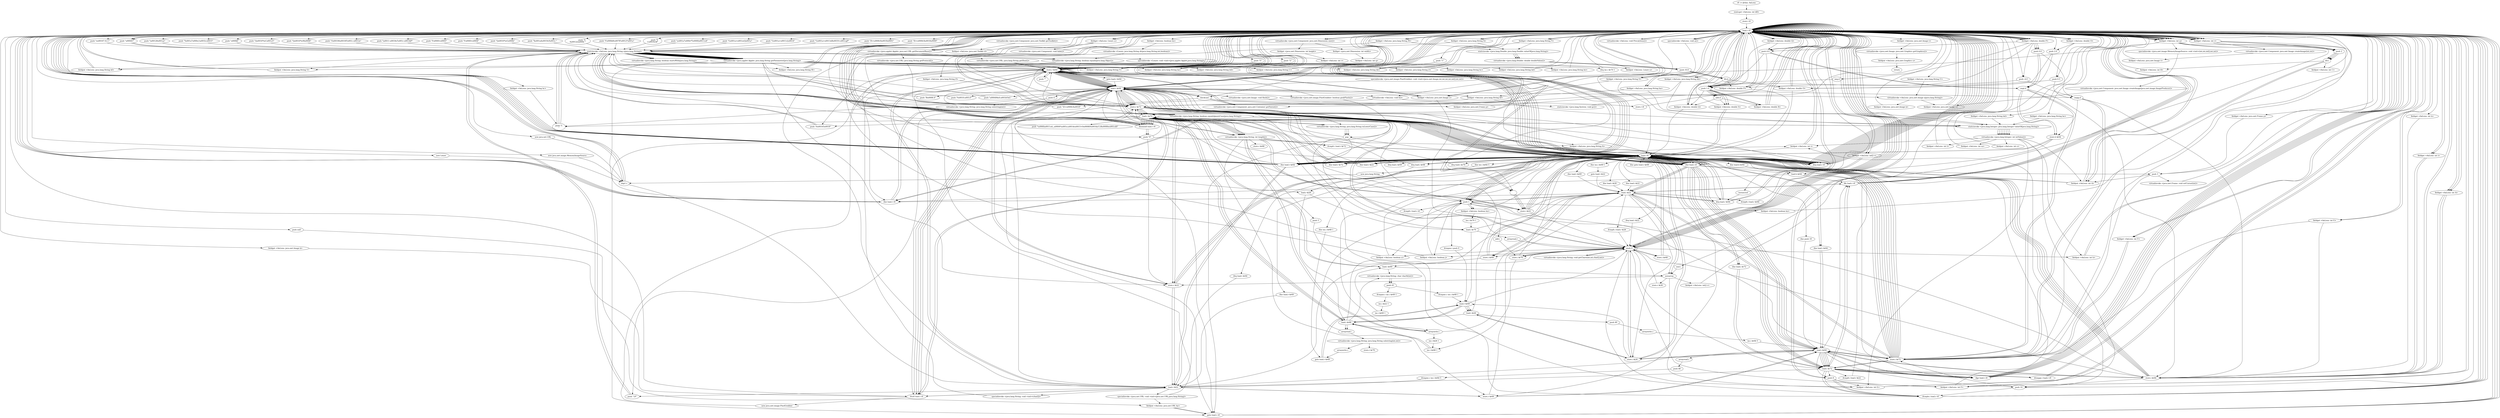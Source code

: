 digraph "" {
    "r0 := @this: AnLens"
    "staticget <AnLens: int bB>"
    "r0 := @this: AnLens"->"staticget <AnLens: int bB>";
    "store.i i0"
    "staticget <AnLens: int bB>"->"store.i i0";
    "load.r r0"
    "store.i i0"->"load.r r0";
    "load.r r0"->"load.r r0";
    "virtualinvoke <java.awt.Component: java.awt.Dimension size()>"
    "load.r r0"->"virtualinvoke <java.awt.Component: java.awt.Dimension size()>";
    "fieldget <java.awt.Dimension: int width>"
    "virtualinvoke <java.awt.Component: java.awt.Dimension size()>"->"fieldget <java.awt.Dimension: int width>";
    "fieldput <AnLens: int q>"
    "fieldget <java.awt.Dimension: int width>"->"fieldput <AnLens: int q>";
    "fieldput <AnLens: int q>"->"load.r r0";
    "load.r r0"->"load.r r0";
    "load.r r0"->"virtualinvoke <java.awt.Component: java.awt.Dimension size()>";
    "fieldget <java.awt.Dimension: int height>"
    "virtualinvoke <java.awt.Component: java.awt.Dimension size()>"->"fieldget <java.awt.Dimension: int height>";
    "fieldput <AnLens: int r>"
    "fieldget <java.awt.Dimension: int height>"->"fieldput <AnLens: int r>";
    "fieldput <AnLens: int r>"->"load.r r0";
    "load.r r0"->"load.r r0";
    "virtualinvoke <java.awt.Component: java.awt.Toolkit getToolkit()>"
    "load.r r0"->"virtualinvoke <java.awt.Component: java.awt.Toolkit getToolkit()>";
    "fieldput <AnLens: java.awt.Toolkit d>"
    "virtualinvoke <java.awt.Component: java.awt.Toolkit getToolkit()>"->"fieldput <AnLens: java.awt.Toolkit d>";
    "fieldput <AnLens: java.awt.Toolkit d>"->"load.r r0";
    "load.r r0"->"load.r r0";
    "push \"F\u000b8\t\u007fF\u0012*\u001a\""
    "load.r r0"->"push \"F\u000b8\t\u007fF\u0012*\u001a\"";
    "staticinvoke <AnLens: java.lang.String c(java.lang.String)>"
    "push \"F\u000b8\t\u007fF\u0012*\u001a\""->"staticinvoke <AnLens: java.lang.String c(java.lang.String)>";
    "virtualinvoke <java.applet.Applet: java.lang.String getParameter(java.lang.String)>"
    "staticinvoke <AnLens: java.lang.String c(java.lang.String)>"->"virtualinvoke <java.applet.Applet: java.lang.String getParameter(java.lang.String)>";
    "fieldput <AnLens: java.lang.String bA>"
    "virtualinvoke <java.applet.Applet: java.lang.String getParameter(java.lang.String)>"->"fieldput <AnLens: java.lang.String bA>";
    "fieldput <AnLens: java.lang.String bA>"->"load.r r0";
    "push \"V\r<\u0019cA\f\""
    "load.r r0"->"push \"V\r<\u0019cA\f\"";
    "push \"V\r<\u0019cA\f\""->"staticinvoke <AnLens: java.lang.String c(java.lang.String)>";
    "staticinvoke <AnLens: java.lang.String c(java.lang.String)>"->"virtualinvoke <java.applet.Applet: java.lang.String getParameter(java.lang.String)>";
    "store.r $r64"
    "virtualinvoke <java.applet.Applet: java.lang.String getParameter(java.lang.String)>"->"store.r $r64";
    "load.r $r64"
    "store.r $r64"->"load.r $r64";
    "store.r $r72"
    "load.r $r64"->"store.r $r72";
    "load.i i0"
    "store.r $r72"->"load.i i0";
    "ifne load.r $r72"
    "load.i i0"->"ifne load.r $r72";
    "ifne load.r $r72"->"load.r $r64";
    "ifnull load.r r0"
    "load.r $r64"->"ifnull load.r r0";
    "ifnull load.r r0"->"load.r $r64";
    "load.r $r64"->"store.r $r72";
    "store.r $r72"->"load.i i0";
    "load.i i0"->"ifne load.r $r72";
    "load.r $r72"
    "ifne load.r $r72"->"load.r $r72";
    "push \"t\u000f)\u0011oA_;\u0004*s\u001e;\u0014e\u0015<0\u0008iV\u0016yU}B\u0008w\u001cdS\""
    "load.r $r72"->"push \"t\u000f)\u0011oA_;\u0004*s\u001e;\u0014e\u0015<0\u0008iV\u0016yU}B\u0008w\u001cdS\"";
    "push \"t\u000f)\u0011oA_;\u0004*s\u001e;\u0014e\u0015<0\u0008iV\u0016yU}B\u0008w\u001cdS\""->"staticinvoke <AnLens: java.lang.String c(java.lang.String)>";
    "virtualinvoke <java.lang.String: boolean startsWith(java.lang.String)>"
    "staticinvoke <AnLens: java.lang.String c(java.lang.String)>"->"virtualinvoke <java.lang.String: boolean startsWith(java.lang.String)>";
    "ifne load.r r0"
    "virtualinvoke <java.lang.String: boolean startsWith(java.lang.String)>"->"ifne load.r r0";
    "ifne load.r r0"->"load.r r0";
    "specialinvoke <AnLens: void a()>"
    "load.r r0"->"specialinvoke <AnLens: void a()>";
    "specialinvoke <AnLens: void a()>"->"load.i i0";
    "ifeq load.r r0"
    "load.i i0"->"ifeq load.r r0";
    "ifeq load.r r0"->"load.r r0";
    "load.r r0"->"specialinvoke <AnLens: void a()>";
    "specialinvoke <AnLens: void a()>"->"load.r r0";
    "new Lware"
    "load.r r0"->"new Lware";
    "dup1.r"
    "new Lware"->"dup1.r";
    "dup1.r"->"load.r r0";
    "push \"y\u001a7\u000e*T\u000f)\u0011oA\""
    "load.r r0"->"push \"y\u001a7\u000e*T\u000f)\u0011oA\"";
    "push \"y\u001a7\u000e*T\u000f)\u0011oA\""->"staticinvoke <AnLens: java.lang.String c(java.lang.String)>";
    "specialinvoke <Lware: void <init>(java.applet.Applet,java.lang.String)>"
    "staticinvoke <AnLens: java.lang.String c(java.lang.String)>"->"specialinvoke <Lware: void <init>(java.applet.Applet,java.lang.String)>";
    "fieldput <AnLens: Lware n>"
    "specialinvoke <Lware: void <init>(java.applet.Applet,java.lang.String)>"->"fieldput <AnLens: Lware n>";
    "fieldput <AnLens: Lware n>"->"load.r r0";
    "fieldget <AnLens: Lware n>"
    "load.r r0"->"fieldget <AnLens: Lware n>";
    "virtualinvoke <java.awt.Component: void hide()>"
    "fieldget <AnLens: Lware n>"->"virtualinvoke <java.awt.Component: void hide()>";
    "virtualinvoke <java.awt.Component: void hide()>"->"load.r r0";
    "virtualinvoke <java.applet.Applet: java.net.URL getDocumentBase()>"
    "load.r r0"->"virtualinvoke <java.applet.Applet: java.net.URL getDocumentBase()>";
    "virtualinvoke <java.net.URL: java.lang.String getProtocol()>"
    "virtualinvoke <java.applet.Applet: java.net.URL getDocumentBase()>"->"virtualinvoke <java.net.URL: java.lang.String getProtocol()>";
    "virtualinvoke <java.net.URL: java.lang.String getProtocol()>"->"store.r $r72";
    "store.r $r72"->"load.r $r72";
    "load.r $r72"->"store.r $r72";
    "goto load.r r0"
    "store.r $r72"->"goto load.r r0";
    "goto load.r r0"->"load.r r0";
    "load.r r0"->"virtualinvoke <java.applet.Applet: java.net.URL getDocumentBase()>";
    "virtualinvoke <java.net.URL: java.lang.String getHost()>"
    "virtualinvoke <java.applet.Applet: java.net.URL getDocumentBase()>"->"virtualinvoke <java.net.URL: java.lang.String getHost()>";
    "virtualinvoke <java.net.URL: java.lang.String getHost()>"->"store.r $r64";
    "goto load.r $r64"
    "store.r $r64"->"goto load.r $r64";
    "goto load.r $r64"->"load.r $r64";
    "virtualinvoke <java.lang.String: java.lang.String toLowerCase()>"
    "load.r $r64"->"virtualinvoke <java.lang.String: java.lang.String toLowerCase()>";
    "pop"
    "virtualinvoke <java.lang.String: java.lang.String toLowerCase()>"->"pop";
    "pop"->"load.r $r72";
    "load.r $r72"->"virtualinvoke <java.lang.String: java.lang.String toLowerCase()>";
    "virtualinvoke <java.lang.String: java.lang.String toLowerCase()>"->"pop";
    "pop"->"load.i i0";
    "ifne load.i i0"
    "load.i i0"->"ifne load.i i0";
    "ifne load.i i0"->"load.r $r72";
    "push \"S\u00165\u0018\""
    "load.r $r72"->"push \"S\u00165\u0018\"";
    "push \"S\u00165\u0018\""->"staticinvoke <AnLens: java.lang.String c(java.lang.String)>";
    "virtualinvoke <java.lang.String: boolean equals(java.lang.Object)>"
    "staticinvoke <AnLens: java.lang.String c(java.lang.String)>"->"virtualinvoke <java.lang.String: boolean equals(java.lang.Object)>";
    "virtualinvoke <java.lang.String: boolean equals(java.lang.Object)>"->"ifne load.r r0";
    "ifne load.r r0"->"load.r $r64";
    "virtualinvoke <java.lang.String: int length()>"
    "load.r $r64"->"virtualinvoke <java.lang.String: int length()>";
    "store.i $i22"
    "virtualinvoke <java.lang.String: int length()>"->"store.i $i22";
    "store.i $i22"->"load.i i0";
    "load.i i0"->"ifne load.i i0";
    "load.i $i22"
    "ifne load.i i0"->"load.i $i22";
    "push 1"
    "load.i $i22"->"push 1";
    "ifcmplt.i load.r r0"
    "push 1"->"ifcmplt.i load.r r0";
    "ifcmplt.i load.r r0"->"load.r $r64";
    "push \"Y\u0010:\u001cf\""
    "load.r $r64"->"push \"Y\u0010:\u001cf\"";
    "push \"Y\u0010:\u001cf\""->"staticinvoke <AnLens: java.lang.String c(java.lang.String)>";
    "staticinvoke <AnLens: java.lang.String c(java.lang.String)>"->"virtualinvoke <java.lang.String: boolean startsWith(java.lang.String)>";
    ""
    "virtualinvoke <java.lang.String: boolean startsWith(java.lang.String)>"->"";
    ""->"store.i $i22";
    "store.i $i22"->"load.i i0";
    "load.i i0"->"ifne load.i i0";
    "ifne load.i i0"->"load.i $i22";
    "load.i $i22"->"ifne load.r r0";
    "ifne load.r r0"->"load.r $r64";
    "push \"\u0004MnS:\u001bOwL\""
    "load.r $r64"->"push \"\u0004MnS:\u001bOwL\"";
    "push \"\u0004MnS:\u001bOwL\""->"staticinvoke <AnLens: java.lang.String c(java.lang.String)>";
    "staticinvoke <AnLens: java.lang.String c(java.lang.String)>"->"virtualinvoke <java.lang.String: boolean equals(java.lang.Object)>";
    "virtualinvoke <java.lang.String: boolean equals(java.lang.Object)>"->"";
    ""->"store.i $i22";
    "store.i $i22"->"load.i i0";
    "load.i i0"->"ifne load.i i0";
    "ifne load.i i0"->"load.i $i22";
    "ifeq load.r $r64"
    "load.i $i22"->"ifeq load.r $r64";
    "ifeq load.r $r64"->"load.r r0";
    "load.r r0"->"push 1";
    "fieldput <AnLens: boolean bx>"
    "push 1"->"fieldput <AnLens: boolean bx>";
    "fieldput <AnLens: boolean bx>"->"load.i i0";
    "load.i i0"->"ifeq load.r r0";
    "ifeq load.r r0"->"load.r $r64";
    "push \"B\u0008.S\""
    "load.r $r64"->"push \"B\u0008.S\"";
    "push \"B\u0008.S\""->"staticinvoke <AnLens: java.lang.String c(java.lang.String)>";
    "staticinvoke <AnLens: java.lang.String c(java.lang.String)>"->"virtualinvoke <java.lang.String: boolean startsWith(java.lang.String)>";
    "virtualinvoke <java.lang.String: boolean startsWith(java.lang.String)>"->"";
    ""->"store.i $i22";
    "store.i $i22"->"load.i i0";
    "ifne load.i $i22"
    "load.i i0"->"ifne load.i $i22";
    "ifne load.i $i22"->"load.i $i22";
    "load.i $i22"->"ifeq load.r $r64";
    "ifeq load.r $r64"->"load.r $r64";
    "push 4"
    "load.r $r64"->"push 4";
    "virtualinvoke <java.lang.String: java.lang.String substring(int)>"
    "push 4"->"virtualinvoke <java.lang.String: java.lang.String substring(int)>";
    "virtualinvoke <java.lang.String: java.lang.String substring(int)>"->"store.r $r64";
    "store.r $r64"->"load.r $r64";
    "load.r $r64"->"virtualinvoke <java.lang.String: int length()>";
    "virtualinvoke <java.lang.String: int length()>"->"store.i $i22";
    "store.i $i22"->"load.i $i22";
    "store.i $r72"
    "load.i $i22"->"store.i $r72";
    "store.i $r72"->"load.i $i22";
    "store.i $r69"
    "load.i $i22"->"store.i $r69";
    "store.i $r69"->"load.i i0";
    "ifne load.i $r69"
    "load.i i0"->"ifne load.i $r69";
    "ifne load.i $r69"->"load.i $i22";
    "ifle load.r r0"
    "load.i $i22"->"ifle load.r r0";
    "ifle load.r r0"->"load.i $i22";
    "load.i $i22"->"store.i $r69";
    "load.i $r69"
    "store.i $r69"->"load.i $r69";
    "newarray"
    "load.i $r69"->"newarray";
    "store.r $i22"
    "newarray"->"store.r $i22";
    "store.r $i22"->"load.r $r64";
    "push 0"
    "load.r $r64"->"push 0";
    "load.i $r72"
    "push 0"->"load.i $r72";
    "load.r $i22"
    "load.i $r72"->"load.r $i22";
    "load.r $i22"->"push 0";
    "virtualinvoke <java.lang.String: void getChars(int,int,char[],int)>"
    "push 0"->"virtualinvoke <java.lang.String: void getChars(int,int,char[],int)>";
    "virtualinvoke <java.lang.String: void getChars(int,int,char[],int)>"->"push 0";
    "store.i $r64"
    "push 0"->"store.i $r64";
    "store.i $r64"->"load.i i0";
    "ifeq load.i $r64"
    "load.i i0"->"ifeq load.i $r64";
    "ifeq load.i $r64"->"load.r $i22";
    "store.r $r69"
    "load.r $i22"->"store.r $r69";
    "load.i $r64"
    "store.r $r69"->"load.i $r64";
    "store.i $i26"
    "load.i $r64"->"store.i $i26";
    "store.i $i26"->"load.i i0";
    "ifne load.r $r69"
    "load.i i0"->"ifne load.r $r69";
    "ifne load.r $r69"->"load.r $i22";
    "load.r $i22"->"load.i $r64";
    "arrayread.c"
    "load.i $r64"->"arrayread.c";
    "push 48"
    "arrayread.c"->"push 48";
    "ifcmpne.c inc.i $r64 5"
    "push 48"->"ifcmpne.c inc.i $r64 5";
    "ifcmpne.c inc.i $r64 5"->"load.r $i22";
    "load.r $i22"->"store.r $r69";
    "store.r $r69"->"load.i $r64";
    "load.i $r64"->"store.i $i26";
    "load.r $r69"
    "store.i $i26"->"load.r $r69";
    "load.i $i26"
    "load.r $r69"->"load.i $i26";
    "push 49"
    "load.i $i26"->"push 49";
    "arraywrite.c"
    "push 49"->"arraywrite.c";
    "inc.i $r64 5"
    "arraywrite.c"->"inc.i $r64 5";
    "inc.i $r64 5"->"load.i $r64";
    "load.i $r64"->"load.i $r72";
    "ifcmplt.i load.r $i22"
    "load.i $r72"->"ifcmplt.i load.r $i22";
    "ifcmplt.i load.r $i22"->"load.i i0";
    "ifne inc.i $r64 5"
    "load.i i0"->"ifne inc.i $r64 5";
    "new java.lang.String"
    "ifne inc.i $r64 5"->"new java.lang.String";
    "new java.lang.String"->"dup1.r";
    "dup1.r"->"load.r $i22";
    "specialinvoke <java.lang.String: void <init>(char[])>"
    "load.r $i22"->"specialinvoke <java.lang.String: void <init>(char[])>";
    "specialinvoke <java.lang.String: void <init>(char[])>"->"store.r $r64";
    "store.r $r64"->"load.r r0";
    "push \"G\u001a>\u001eeQ\u001a\""
    "load.r r0"->"push \"G\u001a>\u001eeQ\u001a\"";
    "push \"G\u001a>\u001eeQ\u001a\""->"staticinvoke <AnLens: java.lang.String c(java.lang.String)>";
    "staticinvoke <AnLens: java.lang.String c(java.lang.String)>"->"virtualinvoke <java.applet.Applet: java.lang.String getParameter(java.lang.String)>";
    "virtualinvoke <java.applet.Applet: java.lang.String getParameter(java.lang.String)>"->"store.r $r72";
    "store.r $r72"->"load.r $r72";
    "load.r $r72"->"store.r $i22";
    "store.r $i22"->"load.i i0";
    "ifne load.r $i22"
    "load.i i0"->"ifne load.r $i22";
    "ifne load.r $i22"->"load.r $r72";
    "load.r $r72"->"ifnull load.r r0";
    "ifnull load.r r0"->"load.r $r72";
    "load.r $r72"->"store.r $i22";
    "store.r $i22"->"load.i i0";
    "load.i i0"->"ifne load.r $i22";
    "ifne load.r $i22"->"load.r $r72";
    "load.r $r72"->"virtualinvoke <java.lang.String: int length()>";
    "push 5"
    "virtualinvoke <java.lang.String: int length()>"->"push 5";
    "ifcmple.i load.r r0"
    "push 5"->"ifcmple.i load.r r0";
    "ifcmple.i load.r r0"->"load.r $r72";
    "load.r $r72"->"virtualinvoke <java.lang.String: java.lang.String toLowerCase()>";
    "virtualinvoke <java.lang.String: java.lang.String toLowerCase()>"->"pop";
    "pop"->"push 1";
    "push 1"->"store.i $i22";
    "store.i $i22"->"push 0";
    "push 0"->"store.i $r69";
    "store.i $r69"->"load.i i0";
    "ifeq load.i $r69"
    "load.i i0"->"ifeq load.i $r69";
    "ifeq load.i $r69"->"load.r $r72";
    "load.r $r72"->"load.i $r69";
    "virtualinvoke <java.lang.String: char charAt(int)>"
    "load.i $r69"->"virtualinvoke <java.lang.String: char charAt(int)>";
    "push 43"
    "virtualinvoke <java.lang.String: char charAt(int)>"->"push 43";
    "ifcmpne.c inc.i $r69 1"
    "push 43"->"ifcmpne.c inc.i $r69 1";
    "inc.i $i22 1"
    "ifcmpne.c inc.i $r69 1"->"inc.i $i22 1";
    "inc.i $r69 1"
    "inc.i $i22 1"->"inc.i $r69 1";
    "inc.i $r69 1"->"load.i $r69";
    "load.i $r69"->"load.r $r72";
    "load.r $r72"->"virtualinvoke <java.lang.String: int length()>";
    "ifcmplt.i load.r $r72"
    "virtualinvoke <java.lang.String: int length()>"->"ifcmplt.i load.r $r72";
    "ifcmplt.i load.r $r72"->"load.i i0";
    "ifne inc.i $r69 1"
    "load.i i0"->"ifne inc.i $r69 1";
    "goto load.i $i22"
    "ifne inc.i $r69 1"->"goto load.i $i22";
    "goto load.i $i22"->"load.i $i22";
    "load.i $i22"->"newarray";
    "newarray"->"store.r $r69";
    "store.r $r69"->"load.i $i22";
    "load.i $i22"->"store.i $i26";
    "store.i $i26"->"load.i i0";
    "ifne load.i $i26"
    "load.i i0"->"ifne load.i $i26";
    "ifne load.i $i26"->"load.i $i22";
    "load.i $i22"->"push 1";
    "ifcmpne.i push 0"
    "push 1"->"ifcmpne.i push 0";
    "ifcmpne.i push 0"->"load.r $r69";
    "load.r $r69"->"push 0";
    "push 0"->"load.r $r72";
    "load.r $r72"->"virtualinvoke <java.lang.String: int length()>";
    "arraywrite.i"
    "virtualinvoke <java.lang.String: int length()>"->"arraywrite.i";
    "arraywrite.i"->"load.i i0";
    "ifeq load.i $i22"
    "load.i i0"->"ifeq load.i $i22";
    "ifeq load.i $i22"->"push 0";
    "push 0"->"store.i $i26";
    "store.i $i26"->"load.i $i26";
    "load.i $i26"->"store.i $i26";
    "store.i $i26"->"push 0";
    "store.i $r68"
    "push 0"->"store.i $r68";
    "store.i $r68"->"load.i i0";
    "ifeq load.i $r68"
    "load.i i0"->"ifeq load.i $r68";
    "ifeq load.i $r68"->"load.r $r72";
    "load.i $r68"
    "load.r $r72"->"load.i $r68";
    "load.i $r68"->"virtualinvoke <java.lang.String: char charAt(int)>";
    "virtualinvoke <java.lang.String: char charAt(int)>"->"push 43";
    "ifcmpne.c inc.i $r68 1"
    "push 43"->"ifcmpne.c inc.i $r68 1";
    "ifcmpne.c inc.i $r68 1"->"load.r $r69";
    "load.r $r69"->"load.i $i26";
    "load.i $i26"->"load.i $r68";
    "load.i $r68"->"arraywrite.i";
    "inc.i $i26 1"
    "arraywrite.i"->"inc.i $i26 1";
    "inc.i $r68 1"
    "inc.i $i26 1"->"inc.i $r68 1";
    "inc.i $r68 1"->"load.i $r68";
    "load.i $r68"->"load.r $r72";
    "load.r $r72"->"virtualinvoke <java.lang.String: int length()>";
    "virtualinvoke <java.lang.String: int length()>"->"ifcmplt.i load.r $r72";
    "ifcmplt.i load.r $r72"->"load.i i0";
    "ifne inc.i $r68 1"
    "load.i i0"->"ifne inc.i $r68 1";
    "goto load.r $r69"
    "ifne inc.i $r68 1"->"goto load.r $r69";
    "goto load.r $r69"->"load.r $r69";
    "load.r $r69"->"load.i $i26";
    "load.i $i26"->"load.r $r72";
    "load.r $r72"->"virtualinvoke <java.lang.String: int length()>";
    "virtualinvoke <java.lang.String: int length()>"->"arraywrite.i";
    "arraywrite.i"->"load.i $i22";
    "load.i $i22"->"newarray";
    "store.r $i26"
    "newarray"->"store.r $i26";
    "store.r $i26"->"push 0";
    "store.i $r70"
    "push 0"->"store.i $r70";
    "store.i $r70"->"push 0";
    "push 0"->"store.i $r68";
    "store.i $r68"->"load.i i0";
    "load.i i0"->"ifeq load.i $r68";
    "load.r $i26"
    "ifeq load.i $r68"->"load.r $i26";
    "load.r $i26"->"load.i $r68";
    "load.i $r68"->"load.r $r72";
    "load.i $r70"
    "load.r $r72"->"load.i $r70";
    "load.i $r70"->"load.r $r69";
    "load.r $r69"->"load.i $r68";
    "arrayread.i"
    "load.i $r68"->"arrayread.i";
    "virtualinvoke <java.lang.String: java.lang.String substring(int,int)>"
    "arrayread.i"->"virtualinvoke <java.lang.String: java.lang.String substring(int,int)>";
    "arraywrite.r"
    "virtualinvoke <java.lang.String: java.lang.String substring(int,int)>"->"arraywrite.r";
    "arraywrite.r"->"goto load.r $r69";
    "goto load.r $r69"->"load.r $r69";
    "load.r $r69"->"load.i $r68";
    "load.i $r68"->"arrayread.i";
    "arrayread.i"->"push 1";
    "add.i"
    "push 1"->"add.i";
    "add.i"->"store.i $r70";
    "store.i $r70"->"inc.i $r68 1";
    "inc.i $r68 1"->"load.i $r68";
    "load.i $r68"->"load.i $i22";
    "ifcmplt.i load.r $i26"
    "load.i $i22"->"ifcmplt.i load.r $i26";
    "ifcmplt.i load.r $i26"->"push 0";
    "push 0"->"store.i $r70";
    "store.i $r70"->"load.i i0";
    "ifne goto load.r $r69"
    "load.i i0"->"ifne goto load.r $r69";
    "ifne goto load.r $r69"->"load.i i0";
    "ifeq load.i $r70"
    "load.i i0"->"ifeq load.i $r70";
    "ifeq load.i $r70"->"load.r $r64";
    "load.r $r64"->"load.r r0";
    "load.r r0"->"fieldget <AnLens: Lware n>";
    "fieldget <AnLens: Lware n>"->"load.r $i26";
    "load.r $i26"->"load.i $r70";
    "arrayread.r"
    "load.i $r70"->"arrayread.r";
    "arrayread.r"->"push 0";
    "push 0"->"load.r r0";
    "fieldget <AnLens: boolean bx>"
    "load.r r0"->"fieldget <AnLens: boolean bx>";
    "virtualinvoke <Lware: java.lang.String dr(java.lang.String,int,boolean)>"
    "fieldget <AnLens: boolean bx>"->"virtualinvoke <Lware: java.lang.String dr(java.lang.String,int,boolean)>";
    "virtualinvoke <Lware: java.lang.String dr(java.lang.String,int,boolean)>"->"virtualinvoke <java.lang.String: boolean equals(java.lang.Object)>";
    "ifeq inc.i $r70 1"
    "virtualinvoke <java.lang.String: boolean equals(java.lang.Object)>"->"ifeq inc.i $r70 1";
    "ifeq inc.i $r70 1"->"load.r r0";
    "load.r r0"->"push 1";
    "push 1"->"fieldput <AnLens: boolean bx>";
    "inc.i $r70 1"
    "fieldput <AnLens: boolean bx>"->"inc.i $r70 1";
    "inc.i $r70 1"->"load.i $r70";
    "load.i $r70"->"load.i $i22";
    "ifcmplt.i load.r $r64"
    "load.i $i22"->"ifcmplt.i load.r $r64";
    "ifcmplt.i load.r $r64"->"load.r r0";
    "push \"G\u001a>\u0011c[\u0014\""
    "load.r r0"->"push \"G\u001a>\u0011c[\u0014\"";
    "push \"G\u001a>\u0011c[\u0014\""->"staticinvoke <AnLens: java.lang.String c(java.lang.String)>";
    "staticinvoke <AnLens: java.lang.String c(java.lang.String)>"->"virtualinvoke <java.applet.Applet: java.lang.String getParameter(java.lang.String)>";
    "virtualinvoke <java.applet.Applet: java.lang.String getParameter(java.lang.String)>"->"store.r $i22";
    "store.r $i22"->"load.r $i22";
    "load.r $i22"->"store.r $r64";
    "store.r $r64"->"load.i i0";
    "ifne load.r $r64"
    "load.i i0"->"ifne load.r $r64";
    "ifne load.r $r64"->"load.r $i22";
    "load.r $i22"->"ifnull load.r r0";
    "ifnull load.r r0"->"load.r $i22";
    "load.r $i22"->"store.r $r64";
    "store.r $r64"->"load.i i0";
    "load.i i0"->"ifne load.r $r64";
    "ifne load.r $r64"->"load.r $i22";
    "push \"{0\""
    "load.r $i22"->"push \"{0\"";
    "push \"{0\""->"staticinvoke <AnLens: java.lang.String c(java.lang.String)>";
    "virtualinvoke <java.lang.String: boolean equalsIgnoreCase(java.lang.String)>"
    "staticinvoke <AnLens: java.lang.String c(java.lang.String)>"->"virtualinvoke <java.lang.String: boolean equalsIgnoreCase(java.lang.String)>";
    "virtualinvoke <java.lang.String: boolean equalsIgnoreCase(java.lang.String)>"->"ifne load.r r0";
    "ifne load.r r0"->"load.r r0";
    "new java.net.URL"
    "load.r r0"->"new java.net.URL";
    "new java.net.URL"->"dup1.r";
    "dup1.r"->"load.r r0";
    "load.r r0"->"virtualinvoke <java.applet.Applet: java.net.URL getDocumentBase()>";
    "virtualinvoke <java.applet.Applet: java.net.URL getDocumentBase()>"->"load.r $i22";
    "specialinvoke <java.net.URL: void <init>(java.net.URL,java.lang.String)>"
    "load.r $i22"->"specialinvoke <java.net.URL: void <init>(java.net.URL,java.lang.String)>";
    "fieldput <AnLens: java.net.URL by>"
    "specialinvoke <java.net.URL: void <init>(java.net.URL,java.lang.String)>"->"fieldput <AnLens: java.net.URL by>";
    "fieldput <AnLens: java.net.URL by>"->"goto load.r r0";
    "goto load.r r0"->"load.r r0";
    "push \"G\u001a>\u0013oB\u0019+\u001cgP\""
    "load.r r0"->"push \"G\u001a>\u0013oB\u0019+\u001cgP\"";
    "push \"G\u001a>\u0013oB\u0019+\u001cgP\""->"staticinvoke <AnLens: java.lang.String c(java.lang.String)>";
    "staticinvoke <AnLens: java.lang.String c(java.lang.String)>"->"virtualinvoke <java.applet.Applet: java.lang.String getParameter(java.lang.String)>";
    "virtualinvoke <java.applet.Applet: java.lang.String getParameter(java.lang.String)>"->"store.r $r64";
    "store.r $r64"->"load.r $r64";
    "push \"l:\n\""
    "load.r $r64"->"push \"l:\n\"";
    "push \"l:\n\""->"staticinvoke <AnLens: java.lang.String c(java.lang.String)>";
    "staticinvoke <AnLens: java.lang.String c(java.lang.String)>"->"virtualinvoke <java.lang.String: boolean equalsIgnoreCase(java.lang.String)>";
    "virtualinvoke <java.lang.String: boolean equalsIgnoreCase(java.lang.String)>"->"ifeq load.r r0";
    "ifeq load.r r0"->"load.r r0";
    "load.r r0"->"push 1";
    "fieldput <AnLens: boolean bz>"
    "push 1"->"fieldput <AnLens: boolean bz>";
    "fieldput <AnLens: boolean bz>"->"load.r r0";
    "virtualinvoke <java.awt.Component: java.awt.Container getParent()>"
    "load.r r0"->"virtualinvoke <java.awt.Component: java.awt.Container getParent()>";
    "virtualinvoke <java.awt.Component: java.awt.Container getParent()>"->"store.r $r64";
    "store.r $r64"->"load.i i0";
    "load.i i0"->"ifeq load.r $r64";
    "ifeq load.r $r64"->"load.r $r64";
    "checkcast"
    "load.r $r64"->"checkcast";
    "checkcast"->"virtualinvoke <java.awt.Component: java.awt.Container getParent()>";
    "virtualinvoke <java.awt.Component: java.awt.Container getParent()>"->"store.r $r64";
    "store.r $r64"->"load.r $r64";
    "load.r $r64"->"store.r $r64";
    "store.r $r64"->"load.r $r64";
    "instanceof"
    "load.r $r64"->"instanceof";
    "instanceof"->"ifeq load.r $r64";
    "ifeq load.r $r64"->"load.r r0";
    "load.r r0"->"load.r $r64";
    "load.r $r64"->"checkcast";
    "fieldput <AnLens: java.awt.Frame p>"
    "checkcast"->"fieldput <AnLens: java.awt.Frame p>";
    "fieldput <AnLens: java.awt.Frame p>"->"load.r r0";
    "fieldget <AnLens: java.awt.Frame p>"
    "load.r r0"->"fieldget <AnLens: java.awt.Frame p>";
    "push 3"
    "fieldget <AnLens: java.awt.Frame p>"->"push 3";
    "virtualinvoke <java.awt.Frame: void setCursor(int)>"
    "push 3"->"virtualinvoke <java.awt.Frame: void setCursor(int)>";
    "virtualinvoke <java.awt.Frame: void setCursor(int)>"->"load.r r0";
    "load.r r0"->"store.r $r64";
    "store.r $r64"->"load.i i0";
    "load.i i0"->"ifne load.r $r64";
    "ifne load.r $r64"->"load.r r0";
    "load.r r0"->"checkcast";
    "push \"Z\t<\u000fcX\u0018\""
    "checkcast"->"push \"Z\t<\u000fcX\u0018\"";
    "push \"Z\t<\u000fcX\u0018\""->"staticinvoke <AnLens: java.lang.String c(java.lang.String)>";
    "staticinvoke <AnLens: java.lang.String c(java.lang.String)>"->"virtualinvoke <java.applet.Applet: java.lang.String getParameter(java.lang.String)>";
    "virtualinvoke <java.applet.Applet: java.lang.String getParameter(java.lang.String)>"->"store.r $r64";
    "store.r $r64"->"load.r $r64";
    "load.r $r64"->"store.r $r72";
    "store.r $r72"->"load.i i0";
    "load.i i0"->"ifne load.i i0";
    "ifne load.i i0"->"load.r $r64";
    "load.r $r64"->"ifnull load.r r0";
    "ifnull load.r r0"->"load.r $r64";
    "load.r $r64"->"store.r $r72";
    "store.r $r72"->"load.i i0";
    "load.i i0"->"ifne load.r $r72";
    "ifne load.r $r72"->"load.r $r64";
    "load.r $r64"->"push \"{0\"";
    "push \"{0\""->"staticinvoke <AnLens: java.lang.String c(java.lang.String)>";
    "staticinvoke <AnLens: java.lang.String c(java.lang.String)>"->"virtualinvoke <java.lang.String: boolean equalsIgnoreCase(java.lang.String)>";
    "virtualinvoke <java.lang.String: boolean equalsIgnoreCase(java.lang.String)>"->"ifne load.r r0";
    "ifne load.r r0"->"load.r r0";
    "load.r r0"->"load.r r0";
    "load.r r0"->"load.r $r64";
    "virtualinvoke <AnLens: java.awt.Image a(java.lang.String)>"
    "load.r $r64"->"virtualinvoke <AnLens: java.awt.Image a(java.lang.String)>";
    "fieldput <AnLens: java.awt.Image k>"
    "virtualinvoke <AnLens: java.awt.Image a(java.lang.String)>"->"fieldput <AnLens: java.awt.Image k>";
    "fieldput <AnLens: java.awt.Image k>"->"load.r r0";
    "load.r r0"->"store.r $r64";
    "store.r $r64"->"load.i i0";
    "load.i i0"->"ifne load.r $r64";
    "ifne load.r $r64"->"load.r r0";
    "fieldget <AnLens: java.awt.Image k>"
    "load.r r0"->"fieldget <AnLens: java.awt.Image k>";
    "fieldget <AnLens: java.awt.Image k>"->"ifnull load.r r0";
    "ifnull load.r r0"->"load.r r0";
    "push \"Z\t<\u000fcX\u0018\u0001\""
    "load.r r0"->"push \"Z\t<\u000fcX\u0018\u0001\"";
    "push \"Z\t<\u000fcX\u0018\u0001\""->"staticinvoke <AnLens: java.lang.String c(java.lang.String)>";
    "staticinvoke <AnLens: java.lang.String c(java.lang.String)>"->"virtualinvoke <java.applet.Applet: java.lang.String getParameter(java.lang.String)>";
    "virtualinvoke <java.applet.Applet: java.lang.String getParameter(java.lang.String)>"->"store.r $r72";
    "store.r $r72"->"load.r $r72";
    "load.r $r72"->"store.r $r64";
    "store.r $r64"->"load.i i0";
    "load.i i0"->"ifne load.r $r64";
    "ifne load.r $r64"->"load.r $r72";
    "ifnonnull load.r r0"
    "load.r $r72"->"ifnonnull load.r r0";
    "push \"0\""
    "ifnonnull load.r r0"->"push \"0\"";
    "push \"0\""->"store.r $r72";
    "store.r $r72"->"load.r r0";
    "load.r r0"->"load.r $r72";
    "staticinvoke <java.lang.Integer: java.lang.Integer valueOf(java.lang.String)>"
    "load.r $r72"->"staticinvoke <java.lang.Integer: java.lang.Integer valueOf(java.lang.String)>";
    "virtualinvoke <java.lang.Integer: int intValue()>"
    "staticinvoke <java.lang.Integer: java.lang.Integer valueOf(java.lang.String)>"->"virtualinvoke <java.lang.Integer: int intValue()>";
    "fieldput <AnLens: int l>"
    "virtualinvoke <java.lang.Integer: int intValue()>"->"fieldput <AnLens: int l>";
    "fieldput <AnLens: int l>"->"load.r r0";
    "push \"Z\t<\u000fcX\u0018\u0000\""
    "load.r r0"->"push \"Z\t<\u000fcX\u0018\u0000\"";
    "push \"Z\t<\u000fcX\u0018\u0000\""->"staticinvoke <AnLens: java.lang.String c(java.lang.String)>";
    "staticinvoke <AnLens: java.lang.String c(java.lang.String)>"->"virtualinvoke <java.applet.Applet: java.lang.String getParameter(java.lang.String)>";
    "virtualinvoke <java.applet.Applet: java.lang.String getParameter(java.lang.String)>"->"store.r $r64";
    "store.r $r64"->"load.r $r64";
    "load.r $r64"->"store.r $r72";
    "store.r $r72"->"load.r $r64";
    "load.r $r64"->"store.r $i22";
    "store.r $i22"->"load.i i0";
    "load.i i0"->"ifne load.r $i22";
    "ifne load.r $i22"->"load.r $r64";
    "load.r $r64"->"ifnonnull load.r r0";
    "ifnonnull load.r r0"->"push \"0\"";
    "push \"0\""->"store.r $i22";
    "store.r $i22"->"load.r $i22";
    "load.r $i22"->"store.r $r72";
    "store.r $r72"->"load.r r0";
    "load.r r0"->"load.r $r72";
    "load.r $r72"->"staticinvoke <java.lang.Integer: java.lang.Integer valueOf(java.lang.String)>";
    "staticinvoke <java.lang.Integer: java.lang.Integer valueOf(java.lang.String)>"->"virtualinvoke <java.lang.Integer: int intValue()>";
    "fieldput <AnLens: int m>"
    "virtualinvoke <java.lang.Integer: int intValue()>"->"fieldput <AnLens: int m>";
    "fieldput <AnLens: int m>"->"load.r r0";
    "load.r r0"->"load.r r0";
    "push \"x\u00167.S{<\""
    "load.r r0"->"push \"x\u00167.S{<\"";
    "push \"x\u00167.S{<\""->"staticinvoke <AnLens: java.lang.String c(java.lang.String)>";
    "staticinvoke <AnLens: java.lang.String c(java.lang.String)>"->"virtualinvoke <java.applet.Applet: java.lang.String getParameter(java.lang.String)>";
    "fieldput <AnLens: java.lang.String bf>"
    "virtualinvoke <java.applet.Applet: java.lang.String getParameter(java.lang.String)>"->"fieldput <AnLens: java.lang.String bf>";
    "fieldput <AnLens: java.lang.String bf>"->"load.r r0";
    "load.r r0"->"store.r $r64";
    "store.r $r64"->"load.r $r64";
    "fieldget <AnLens: java.lang.String bf>"
    "load.r $r64"->"fieldget <AnLens: java.lang.String bf>";
    "fieldget <AnLens: java.lang.String bf>"->"store.r $r72";
    "store.r $r72"->"load.i i0";
    "load.i i0"->"ifne load.i i0";
    "ifne load.i i0"->"load.r $r72";
    "load.r $r72"->"ifnonnull load.r r0";
    "ifnonnull load.r r0"->"load.r r0";
    "push \"\u0004O\""
    "load.r r0"->"push \"\u0004O\"";
    "push \"\u0004O\""->"staticinvoke <AnLens: java.lang.String c(java.lang.String)>";
    "staticinvoke <AnLens: java.lang.String c(java.lang.String)>"->"fieldput <AnLens: java.lang.String bf>";
    "fieldput <AnLens: java.lang.String bf>"->"load.r r0";
    "load.r r0"->"load.r r0";
    "load.r r0"->"fieldget <AnLens: java.lang.String bf>";
    "fieldget <AnLens: java.lang.String bf>"->"staticinvoke <java.lang.Integer: java.lang.Integer valueOf(java.lang.String)>";
    "staticinvoke <java.lang.Integer: java.lang.Integer valueOf(java.lang.String)>"->"virtualinvoke <java.lang.Integer: int intValue()>";
    "fieldput <AnLens: int e>"
    "virtualinvoke <java.lang.Integer: int intValue()>"->"fieldput <AnLens: int e>";
    "fieldput <AnLens: int e>"->"load.r r0";
    "load.r r0"->"load.r r0";
    "push \"\\\u00128\u001ao\""
    "load.r r0"->"push \"\\\u00128\u001ao\"";
    "push \"\\\u00128\u001ao\""->"staticinvoke <AnLens: java.lang.String c(java.lang.String)>";
    "staticinvoke <AnLens: java.lang.String c(java.lang.String)>"->"virtualinvoke <java.applet.Applet: java.lang.String getParameter(java.lang.String)>";
    "fieldput <AnLens: java.lang.String U>"
    "virtualinvoke <java.applet.Applet: java.lang.String getParameter(java.lang.String)>"->"fieldput <AnLens: java.lang.String U>";
    "fieldput <AnLens: java.lang.String U>"->"load.r r0";
    "load.r r0"->"load.r r0";
    "push \"Y\u001a7\u000e}\\\u001b-\u0015\""
    "load.r r0"->"push \"Y\u001a7\u000e}\\\u001b-\u0015\"";
    "push \"Y\u001a7\u000e}\\\u001b-\u0015\""->"staticinvoke <AnLens: java.lang.String c(java.lang.String)>";
    "staticinvoke <AnLens: java.lang.String c(java.lang.String)>"->"virtualinvoke <java.applet.Applet: java.lang.String getParameter(java.lang.String)>";
    "fieldput <AnLens: java.lang.String V>"
    "virtualinvoke <java.applet.Applet: java.lang.String getParameter(java.lang.String)>"->"fieldput <AnLens: java.lang.String V>";
    "fieldput <AnLens: java.lang.String V>"->"load.r r0";
    "fieldget <AnLens: java.lang.String V>"
    "load.r r0"->"fieldget <AnLens: java.lang.String V>";
    "fieldget <AnLens: java.lang.String V>"->"store.r $r72";
    "store.r $r72"->"load.i i0";
    "load.i i0"->"ifne load.i i0";
    "ifne load.i i0"->"load.r $r72";
    "load.r $r72"->"ifnonnull load.r r0";
    "ifnonnull load.r r0"->"load.r r0";
    "push \"\u0006J\""
    "load.r r0"->"push \"\u0006J\"";
    "push \"\u0006J\""->"staticinvoke <AnLens: java.lang.String c(java.lang.String)>";
    "staticinvoke <AnLens: java.lang.String c(java.lang.String)>"->"fieldput <AnLens: java.lang.String V>";
    "fieldput <AnLens: java.lang.String V>"->"load.r r0";
    "load.r r0"->"load.r r0";
    "push \"Q\u0016*\tnC\u001e5\""
    "load.r r0"->"push \"Q\u0016*\tnC\u001e5\"";
    "push \"Q\u0016*\tnC\u001e5\""->"staticinvoke <AnLens: java.lang.String c(java.lang.String)>";
    "staticinvoke <AnLens: java.lang.String c(java.lang.String)>"->"virtualinvoke <java.applet.Applet: java.lang.String getParameter(java.lang.String)>";
    "fieldput <AnLens: java.lang.String W>"
    "virtualinvoke <java.applet.Applet: java.lang.String getParameter(java.lang.String)>"->"fieldput <AnLens: java.lang.String W>";
    "fieldput <AnLens: java.lang.String W>"->"load.r r0";
    "fieldget <AnLens: java.lang.String W>"
    "load.r r0"->"fieldget <AnLens: java.lang.String W>";
    "fieldget <AnLens: java.lang.String W>"->"store.r $r72";
    "store.r $r72"->"load.i i0";
    "load.i i0"->"ifne load.i i0";
    "ifne load.i i0"->"load.r $r72";
    "load.r $r72"->"ifnonnull load.r r0";
    "ifnonnull load.r r0"->"load.r r0";
    "load.r r0"->"push \"\u0004O\"";
    "push \"\u0004O\""->"staticinvoke <AnLens: java.lang.String c(java.lang.String)>";
    "staticinvoke <AnLens: java.lang.String c(java.lang.String)>"->"fieldput <AnLens: java.lang.String W>";
    "fieldput <AnLens: java.lang.String W>"->"load.r r0";
    "load.r r0"->"load.r r0";
    "push \"Q\u0016*\teM\u0006\""
    "load.r r0"->"push \"Q\u0016*\teM\u0006\"";
    "push \"Q\u0016*\teM\u0006\""->"staticinvoke <AnLens: java.lang.String c(java.lang.String)>";
    "staticinvoke <AnLens: java.lang.String c(java.lang.String)>"->"virtualinvoke <java.applet.Applet: java.lang.String getParameter(java.lang.String)>";
    "fieldput <AnLens: java.lang.String X>"
    "virtualinvoke <java.applet.Applet: java.lang.String getParameter(java.lang.String)>"->"fieldput <AnLens: java.lang.String X>";
    "fieldput <AnLens: java.lang.String X>"->"load.r r0";
    "fieldget <AnLens: java.lang.String X>"
    "load.r r0"->"fieldget <AnLens: java.lang.String X>";
    "fieldget <AnLens: java.lang.String X>"->"store.r $r72";
    "store.r $r72"->"load.i i0";
    "load.i i0"->"ifne load.i i0";
    "ifne load.i i0"->"load.r $r72";
    "load.r $r72"->"ifnonnull load.r r0";
    "ifnonnull load.r r0"->"load.r r0";
    "load.r r0"->"push \"0\"";
    "push \"0\""->"fieldput <AnLens: java.lang.String X>";
    "fieldput <AnLens: java.lang.String X>"->"load.r r0";
    "load.r r0"->"load.r r0";
    "push \"O\u00106\u0010lT\u001c-\u0012x\""
    "load.r r0"->"push \"O\u00106\u0010lT\u001c-\u0012x\"";
    "push \"O\u00106\u0010lT\u001c-\u0012x\""->"staticinvoke <AnLens: java.lang.String c(java.lang.String)>";
    "staticinvoke <AnLens: java.lang.String c(java.lang.String)>"->"virtualinvoke <java.applet.Applet: java.lang.String getParameter(java.lang.String)>";
    "fieldput <AnLens: java.lang.String Y>"
    "virtualinvoke <java.applet.Applet: java.lang.String getParameter(java.lang.String)>"->"fieldput <AnLens: java.lang.String Y>";
    "fieldput <AnLens: java.lang.String Y>"->"load.r r0";
    "fieldget <AnLens: java.lang.String Y>"
    "load.r r0"->"fieldget <AnLens: java.lang.String Y>";
    "fieldget <AnLens: java.lang.String Y>"->"store.r $r72";
    "store.r $r72"->"load.i i0";
    "load.i i0"->"ifne load.i i0";
    "ifne load.i i0"->"load.r $r72";
    "load.r $r72"->"ifnonnull load.r r0";
    "ifnonnull load.r r0"->"load.r r0";
    "push \"5\""
    "load.r r0"->"push \"5\"";
    "push \"5\""->"fieldput <AnLens: java.lang.String Y>";
    "fieldput <AnLens: java.lang.String Y>"->"load.r r0";
    "load.r r0"->"load.r r0";
    "push \"\\\u0011-\u0018xT\u001c-\u0014|P\""
    "load.r r0"->"push \"\\\u0011-\u0018xT\u001c-\u0014|P\"";
    "push \"\\\u0011-\u0018xT\u001c-\u0014|P\""->"staticinvoke <AnLens: java.lang.String c(java.lang.String)>";
    "staticinvoke <AnLens: java.lang.String c(java.lang.String)>"->"virtualinvoke <java.applet.Applet: java.lang.String getParameter(java.lang.String)>";
    "fieldput <AnLens: java.lang.String Z>"
    "virtualinvoke <java.applet.Applet: java.lang.String getParameter(java.lang.String)>"->"fieldput <AnLens: java.lang.String Z>";
    "fieldput <AnLens: java.lang.String Z>"->"load.r r0";
    "load.r r0"->"load.r r0";
    "push \"F\u000f=\u0005\""
    "load.r r0"->"push \"F\u000f=\u0005\"";
    "push \"F\u000f=\u0005\""->"staticinvoke <AnLens: java.lang.String c(java.lang.String)>";
    "staticinvoke <AnLens: java.lang.String c(java.lang.String)>"->"virtualinvoke <java.applet.Applet: java.lang.String getParameter(java.lang.String)>";
    "fieldput <AnLens: java.lang.String ba>"
    "virtualinvoke <java.applet.Applet: java.lang.String getParameter(java.lang.String)>"->"fieldput <AnLens: java.lang.String ba>";
    "fieldput <AnLens: java.lang.String ba>"->"load.r r0";
    "fieldget <AnLens: java.lang.String ba>"
    "load.r r0"->"fieldget <AnLens: java.lang.String ba>";
    "fieldget <AnLens: java.lang.String ba>"->"store.r $r72";
    "store.r $r72"->"load.i i0";
    "load.i i0"->"ifne load.i i0";
    "ifne load.i i0"->"load.r $r72";
    "load.r $r72"->"ifnonnull load.r r0";
    "ifnonnull load.r r0"->"load.r r0";
    "push \"2\""
    "load.r r0"->"push \"2\"";
    "push \"2\""->"fieldput <AnLens: java.lang.String ba>";
    "fieldput <AnLens: java.lang.String ba>"->"load.r r0";
    "load.r r0"->"load.r r0";
    "push \"F\u000f=\u0004\""
    "load.r r0"->"push \"F\u000f=\u0004\"";
    "push \"F\u000f=\u0004\""->"staticinvoke <AnLens: java.lang.String c(java.lang.String)>";
    "staticinvoke <AnLens: java.lang.String c(java.lang.String)>"->"virtualinvoke <java.applet.Applet: java.lang.String getParameter(java.lang.String)>";
    "fieldput <AnLens: java.lang.String bb>"
    "virtualinvoke <java.applet.Applet: java.lang.String getParameter(java.lang.String)>"->"fieldput <AnLens: java.lang.String bb>";
    "fieldput <AnLens: java.lang.String bb>"->"load.r r0";
    "fieldget <AnLens: java.lang.String bb>"
    "load.r r0"->"fieldget <AnLens: java.lang.String bb>";
    "fieldget <AnLens: java.lang.String bb>"->"store.r $r72";
    "store.r $r72"->"load.i i0";
    "load.i i0"->"ifne load.r $r72";
    "ifne load.r $r72"->"load.r $r72";
    "load.r $r72"->"ifnonnull load.r r0";
    "ifnonnull load.r r0"->"load.r r0";
    "push \"1\""
    "load.r r0"->"push \"1\"";
    "push \"1\""->"fieldput <AnLens: java.lang.String bb>";
    "fieldput <AnLens: java.lang.String bb>"->"load.r r0";
    "load.r r0"->"load.r r0";
    "push \"Q\u0016*\teG\u000b\""
    "load.r r0"->"push \"Q\u0016*\teG\u000b\"";
    "push \"Q\u0016*\teG\u000b\""->"staticinvoke <AnLens: java.lang.String c(java.lang.String)>";
    "staticinvoke <AnLens: java.lang.String c(java.lang.String)>"->"virtualinvoke <java.applet.Applet: java.lang.String getParameter(java.lang.String)>";
    "fieldput <AnLens: java.lang.String bc>"
    "virtualinvoke <java.applet.Applet: java.lang.String getParameter(java.lang.String)>"->"fieldput <AnLens: java.lang.String bc>";
    "fieldput <AnLens: java.lang.String bc>"->"load.r r0";
    "load.r r0"->"store.r $r64";
    "store.r $r64"->"load.i i0";
    "load.i i0"->"ifne load.r $r64";
    "ifne load.r $r64"->"load.r r0";
    "fieldget <AnLens: java.lang.String Z>"
    "load.r r0"->"fieldget <AnLens: java.lang.String Z>";
    "fieldget <AnLens: java.lang.String Z>"->"store.r $r72";
    "store.r $r72"->"load.r $r72";
    "load.r $r72"->"push \"l:\n\"";
    "push \"l:\n\""->"staticinvoke <AnLens: java.lang.String c(java.lang.String)>";
    "staticinvoke <AnLens: java.lang.String c(java.lang.String)>"->"virtualinvoke <java.lang.String: boolean equalsIgnoreCase(java.lang.String)>";
    "virtualinvoke <java.lang.String: boolean equalsIgnoreCase(java.lang.String)>"->"ifeq load.r r0";
    "ifeq load.r r0"->"load.r r0";
    "load.r r0"->"push 1";
    "fieldput <AnLens: boolean x>"
    "push 1"->"fieldput <AnLens: boolean x>";
    "fieldput <AnLens: boolean x>"->"load.i i0";
    "load.i i0"->"ifeq load.r r0";
    "ifeq load.r r0"->"load.r r0";
    "load.r r0"->"store.r $r64";
    "store.r $r64"->"load.r $r64";
    "load.r $r64"->"push 0";
    "push 0"->"fieldput <AnLens: boolean x>";
    "fieldput <AnLens: boolean x>"->"load.r r0";
    "load.r r0"->"store.r $r64";
    "store.r $r64"->"load.i i0";
    "load.i i0"->"ifne load.r $r64";
    "ifne load.r $r64"->"load.r r0";
    "fieldget <AnLens: java.lang.String bc>"
    "load.r r0"->"fieldget <AnLens: java.lang.String bc>";
    "fieldget <AnLens: java.lang.String bc>"->"push \"l:\n\"";
    "push \"l:\n\""->"staticinvoke <AnLens: java.lang.String c(java.lang.String)>";
    "staticinvoke <AnLens: java.lang.String c(java.lang.String)>"->"virtualinvoke <java.lang.String: boolean equalsIgnoreCase(java.lang.String)>";
    "virtualinvoke <java.lang.String: boolean equalsIgnoreCase(java.lang.String)>"->"ifeq load.r r0";
    "ifeq load.r r0"->"load.r r0";
    "load.r r0"->"push 0";
    "fieldput <AnLens: boolean j>"
    "push 0"->"fieldput <AnLens: boolean j>";
    "fieldput <AnLens: boolean j>"->"load.i i0";
    "load.i i0"->"ifeq load.r r0";
    "ifeq load.r r0"->"load.r r0";
    "load.r r0"->"store.r $r64";
    "store.r $r64"->"load.r $r64";
    "load.r $r64"->"push 1";
    "push 1"->"fieldput <AnLens: boolean j>";
    "fieldput <AnLens: boolean j>"->"load.r r0";
    "load.r r0"->"load.r r0";
    "push \"X\u001a4\u0019oY\u001e \""
    "load.r r0"->"push \"X\u001a4\u0019oY\u001e \"";
    "push \"X\u001a4\u0019oY\u001e \""->"staticinvoke <AnLens: java.lang.String c(java.lang.String)>";
    "staticinvoke <AnLens: java.lang.String c(java.lang.String)>"->"virtualinvoke <java.applet.Applet: java.lang.String getParameter(java.lang.String)>";
    "fieldput <AnLens: java.lang.String bd>"
    "virtualinvoke <java.applet.Applet: java.lang.String getParameter(java.lang.String)>"->"fieldput <AnLens: java.lang.String bd>";
    "fieldput <AnLens: java.lang.String bd>"->"load.r r0";
    "load.r r0"->"load.r r0";
    "push \"E\r0\u0012x\\\u000b \""
    "load.r r0"->"push \"E\r0\u0012x\\\u000b \"";
    "push \"E\r0\u0012x\\\u000b \""->"staticinvoke <AnLens: java.lang.String c(java.lang.String)>";
    "staticinvoke <AnLens: java.lang.String c(java.lang.String)>"->"virtualinvoke <java.applet.Applet: java.lang.String getParameter(java.lang.String)>";
    "fieldput <AnLens: java.lang.String be>"
    "virtualinvoke <java.applet.Applet: java.lang.String getParameter(java.lang.String)>"->"fieldput <AnLens: java.lang.String be>";
    "fieldput <AnLens: java.lang.String be>"->"load.r r0";
    "load.r r0"->"load.r r0";
    "fieldget <AnLens: java.lang.String bd>"
    "load.r r0"->"fieldget <AnLens: java.lang.String bd>";
    "fieldget <AnLens: java.lang.String bd>"->"staticinvoke <java.lang.Integer: java.lang.Integer valueOf(java.lang.String)>";
    "staticinvoke <java.lang.Integer: java.lang.Integer valueOf(java.lang.String)>"->"virtualinvoke <java.lang.Integer: int intValue()>";
    "fieldput <AnLens: int h>"
    "virtualinvoke <java.lang.Integer: int intValue()>"->"fieldput <AnLens: int h>";
    "fieldput <AnLens: int h>"->"load.r r0";
    "load.r r0"->"load.r r0";
    "fieldget <AnLens: java.lang.String be>"
    "load.r r0"->"fieldget <AnLens: java.lang.String be>";
    "fieldget <AnLens: java.lang.String be>"->"staticinvoke <java.lang.Integer: java.lang.Integer valueOf(java.lang.String)>";
    "staticinvoke <java.lang.Integer: java.lang.Integer valueOf(java.lang.String)>"->"virtualinvoke <java.lang.Integer: int intValue()>";
    "fieldput <AnLens: int i>"
    "virtualinvoke <java.lang.Integer: int intValue()>"->"fieldput <AnLens: int i>";
    "fieldput <AnLens: int i>"->"load.r r0";
    "fieldget <AnLens: int h>"
    "load.r r0"->"fieldget <AnLens: int h>";
    "fieldget <AnLens: int h>"->"store.i $r64";
    "store.i $r64"->"load.i i0";
    "ifne push 10"
    "load.i i0"->"ifne push 10";
    "ifne push 10"->"load.i $r64";
    "ifge load.r r0"
    "load.i $r64"->"ifge load.r r0";
    "ifge load.r r0"->"load.r r0";
    "load.r r0"->"push 0";
    "push 0"->"fieldput <AnLens: int h>";
    "fieldput <AnLens: int h>"->"load.r r0";
    "fieldget <AnLens: int i>"
    "load.r r0"->"fieldget <AnLens: int i>";
    "fieldget <AnLens: int i>"->"store.i $r64";
    "push 10"
    "store.i $r64"->"push 10";
    "push 10"->"store.i $r72";
    "store.i $r72"->"load.i i0";
    "load.i i0"->"ifne load.i i0";
    "ifne load.i i0"->"load.i $r64";
    "load.i $r64"->"push 10";
    "push 10"->"ifcmple.i load.r r0";
    "ifcmple.i load.r r0"->"load.r r0";
    "load.r r0"->"push 10";
    "push 10"->"fieldput <AnLens: int i>";
    "fieldput <AnLens: int i>"->"load.i i0";
    "load.i i0"->"ifeq load.r r0";
    "ifeq load.r r0"->"load.r r0";
    "load.r r0"->"fieldget <AnLens: int i>";
    "fieldget <AnLens: int i>"->"store.i $r64";
    "store.i $r64"->"push 1";
    "push 1"->"store.i $r72";
    "store.i $r72"->"load.i i0";
    "load.i i0"->"ifne load.i i0";
    "ifne load.i i0"->"load.i $r64";
    "load.i $r64"->"load.i $r72";
    "ifcmpge.i load.r r0"
    "load.i $r72"->"ifcmpge.i load.r r0";
    "ifcmpge.i load.r r0"->"load.r r0";
    "load.r r0"->"push 1";
    "push 1"->"fieldput <AnLens: int i>";
    "fieldput <AnLens: int i>"->"load.r r0";
    "load.r r0"->"load.r r0";
    "load.r r0"->"fieldget <AnLens: java.lang.String V>";
    "fieldget <AnLens: java.lang.String V>"->"staticinvoke <java.lang.Integer: java.lang.Integer valueOf(java.lang.String)>";
    "staticinvoke <java.lang.Integer: java.lang.Integer valueOf(java.lang.String)>"->"virtualinvoke <java.lang.Integer: int intValue()>";
    "fieldput <AnLens: int A>"
    "virtualinvoke <java.lang.Integer: int intValue()>"->"fieldput <AnLens: int A>";
    "fieldput <AnLens: int A>"->"load.r r0";
    "fieldget <AnLens: int A>"
    "load.r r0"->"fieldget <AnLens: int A>";
    "fieldget <AnLens: int A>"->"store.i $r64";
    "store.i $r64"->"load.r r0";
    "fieldget <AnLens: int q>"
    "load.r r0"->"fieldget <AnLens: int q>";
    "fieldget <AnLens: int q>"->"store.i $r72";
    "store.i $r72"->"load.i i0";
    "load.i i0"->"ifne load.i i0";
    "ifne load.i i0"->"load.i $r64";
    "load.i $r64"->"load.i $r72";
    "load.i $r72"->"ifcmple.i load.r r0";
    "ifcmple.i load.r r0"->"load.r r0";
    "load.r r0"->"load.r r0";
    "load.r r0"->"fieldget <AnLens: int q>";
    "push 2"
    "fieldget <AnLens: int q>"->"push 2";
    "div.i"
    "push 2"->"div.i";
    "div.i"->"fieldput <AnLens: int A>";
    "fieldput <AnLens: int A>"->"load.i i0";
    "load.i i0"->"ifeq load.r r0";
    "ifeq load.r r0"->"load.r r0";
    "load.r r0"->"fieldget <AnLens: int A>";
    "fieldget <AnLens: int A>"->"store.i $r64";
    "store.i $r64"->"load.r r0";
    "fieldget <AnLens: int r>"
    "load.r r0"->"fieldget <AnLens: int r>";
    "fieldget <AnLens: int r>"->"store.i $r72";
    "store.i $r72"->"load.i i0";
    "ifne load.i $r64"
    "load.i i0"->"ifne load.i $r64";
    "ifne load.i $r64"->"load.i $r64";
    "load.i $r64"->"load.i $r72";
    "load.i $r72"->"ifcmple.i load.r r0";
    "ifcmple.i load.r r0"->"load.r r0";
    "load.r r0"->"load.r r0";
    "load.r r0"->"fieldget <AnLens: int r>";
    "fieldget <AnLens: int r>"->"push 2";
    "push 2"->"div.i";
    "div.i"->"fieldput <AnLens: int A>";
    "fieldput <AnLens: int A>"->"load.i i0";
    "load.i i0"->"ifeq load.r r0";
    "ifeq load.r r0"->"load.r r0";
    "load.r r0"->"fieldget <AnLens: int A>";
    "fieldget <AnLens: int A>"->"store.i $r64";
    "store.i $r64"->"load.i $r64";
    "load.i $r64"->"store.i $r72";
    "store.i $r72"->"load.i i0";
    "load.i i0"->"ifne load.i i0";
    "ifne load.i i0"->"push 3";
    "push 3"->"store.i $r72";
    "store.i $r72"->"load.i $r64";
    "load.i $r64"->"load.i $r72";
    "load.i $r72"->"ifcmpge.i load.r r0";
    "ifcmpge.i load.r r0"->"load.r r0";
    "load.r r0"->"push 3";
    "push 3"->"fieldput <AnLens: int A>";
    "fieldput <AnLens: int A>"->"load.r r0";
    "load.r r0"->"load.r r0";
    "load.r r0"->"fieldget <AnLens: java.lang.String W>";
    "staticinvoke <java.lang.Double: java.lang.Double valueOf(java.lang.String)>"
    "fieldget <AnLens: java.lang.String W>"->"staticinvoke <java.lang.Double: java.lang.Double valueOf(java.lang.String)>";
    "virtualinvoke <java.lang.Double: double doubleValue()>"
    "staticinvoke <java.lang.Double: java.lang.Double valueOf(java.lang.String)>"->"virtualinvoke <java.lang.Double: double doubleValue()>";
    "push 10.0"
    "virtualinvoke <java.lang.Double: double doubleValue()>"->"push 10.0";
    "div.d"
    "push 10.0"->"div.d";
    "fieldput <AnLens: double O>"
    "div.d"->"fieldput <AnLens: double O>";
    "fieldput <AnLens: double O>"->"load.r r0";
    "fieldget <AnLens: double O>"
    "load.r r0"->"fieldget <AnLens: double O>";
    "push 2.0"
    "fieldget <AnLens: double O>"->"push 2.0";
    "cmpl.d"
    "push 2.0"->"cmpl.d";
    "cmpl.d"->"store.i $r72";
    "store.i $r72"->"load.i i0";
    "load.i i0"->"ifne load.i i0";
    "ifne load.i i0"->"load.i $r72";
    "load.i $r72"->"ifle load.r r0";
    "ifle load.r r0"->"load.r r0";
    "load.r r0"->"push 2.0";
    "push 2.0"->"fieldput <AnLens: double O>";
    "fieldput <AnLens: double O>"->"load.i i0";
    "load.i i0"->"ifeq load.r r0";
    "ifeq load.r r0"->"load.r r0";
    "load.r r0"->"fieldget <AnLens: double O>";
    "push 0.5"
    "fieldget <AnLens: double O>"->"push 0.5";
    "cmpg.d"
    "push 0.5"->"cmpg.d";
    "cmpg.d"->"store.i $r72";
    "store.i $r72"->"load.i i0";
    "load.i i0"->"ifne load.i i0";
    "ifne load.i i0"->"load.i $r72";
    "load.i $r72"->"ifge load.r r0";
    "ifge load.r r0"->"load.r r0";
    "load.r r0"->"push 0.5";
    "push 0.5"->"fieldput <AnLens: double O>";
    "fieldput <AnLens: double O>"->"load.r r0";
    "load.r r0"->"load.r r0";
    "load.r r0"->"fieldget <AnLens: java.lang.String X>";
    "fieldget <AnLens: java.lang.String X>"->"staticinvoke <java.lang.Double: java.lang.Double valueOf(java.lang.String)>";
    "staticinvoke <java.lang.Double: java.lang.Double valueOf(java.lang.String)>"->"virtualinvoke <java.lang.Double: double doubleValue()>";
    "virtualinvoke <java.lang.Double: double doubleValue()>"->"push 10.0";
    "push 10.0"->"div.d";
    "fieldput <AnLens: double P>"
    "div.d"->"fieldput <AnLens: double P>";
    "fieldput <AnLens: double P>"->"load.r r0";
    "fieldget <AnLens: double P>"
    "load.r r0"->"fieldget <AnLens: double P>";
    "push 4.0"
    "fieldget <AnLens: double P>"->"push 4.0";
    "push 4.0"->"cmpl.d";
    "cmpl.d"->"store.i $r72";
    "store.i $r72"->"load.i i0";
    "ifne load.i $r72"
    "load.i i0"->"ifne load.i $r72";
    "ifne load.i $r72"->"load.i $r72";
    "load.i $r72"->"ifle load.r r0";
    "ifle load.r r0"->"load.r r0";
    "load.r r0"->"push 4.0";
    "push 4.0"->"fieldput <AnLens: double P>";
    "fieldput <AnLens: double P>"->"load.i i0";
    "load.i i0"->"ifeq load.r r0";
    "ifeq load.r r0"->"load.r r0";
    "load.r r0"->"fieldget <AnLens: double P>";
    "push -4.0"
    "fieldget <AnLens: double P>"->"push -4.0";
    "push -4.0"->"cmpg.d";
    "cmpg.d"->"store.i $r72";
    "store.i $r72"->"load.i $r72";
    "load.i $r72"->"store.i $r64";
    "store.i $r64"->"load.i i0";
    "load.i i0"->"ifne load.i i0";
    "ifne load.i i0"->"load.i $r72";
    "load.i $r72"->"ifge load.r r0";
    "ifge load.r r0"->"load.r r0";
    "load.r r0"->"push -4.0";
    "push -4.0"->"fieldput <AnLens: double P>";
    "fieldput <AnLens: double P>"->"load.r r0";
    "load.r r0"->"load.r r0";
    "load.r r0"->"fieldget <AnLens: java.lang.String Y>";
    "fieldget <AnLens: java.lang.String Y>"->"staticinvoke <java.lang.Double: java.lang.Double valueOf(java.lang.String)>";
    "staticinvoke <java.lang.Double: java.lang.Double valueOf(java.lang.String)>"->"virtualinvoke <java.lang.Double: double doubleValue()>";
    "virtualinvoke <java.lang.Double: double doubleValue()>"->"push 10.0";
    "push 10.0"->"div.d";
    "push 1.0"
    "div.d"->"push 1.0";
    "add.d"
    "push 1.0"->"add.d";
    "fieldput <AnLens: double Q>"
    "add.d"->"fieldput <AnLens: double Q>";
    "fieldput <AnLens: double Q>"->"load.r r0";
    "fieldget <AnLens: double Q>"
    "load.r r0"->"fieldget <AnLens: double Q>";
    "fieldget <AnLens: double Q>"->"push 4.0";
    "push 4.0"->"cmpl.d";
    "cmpl.d"->"store.i $r64";
    "store.i $r64"->"load.i i0";
    "load.i i0"->"ifne load.i i0";
    "ifne load.i i0"->"load.i $r64";
    "load.i $r64"->"ifle load.r r0";
    "ifle load.r r0"->"load.r r0";
    "load.r r0"->"push 4.0";
    "push 4.0"->"fieldput <AnLens: double Q>";
    "fieldput <AnLens: double Q>"->"load.i i0";
    "load.i i0"->"ifeq load.r r0";
    "ifeq load.r r0"->"load.r r0";
    "load.r r0"->"fieldget <AnLens: double Q>";
    "fieldget <AnLens: double Q>"->"push 1.0";
    "push 1.0"->"cmpg.d";
    "cmpg.d"->"store.i $r64";
    "store.i $r64"->"load.i i0";
    "load.i i0"->"ifne load.i $r64";
    "ifne load.i $r64"->"load.i $r64";
    "load.i $r64"->"ifge load.r r0";
    "ifge load.r r0"->"load.r r0";
    "load.r r0"->"push 1.0";
    "push 1.0"->"fieldput <AnLens: double Q>";
    "fieldput <AnLens: double Q>"->"load.r r0";
    "load.r r0"->"load.r r0";
    "load.r r0"->"fieldget <AnLens: java.lang.String ba>";
    "fieldget <AnLens: java.lang.String ba>"->"staticinvoke <java.lang.Integer: java.lang.Integer valueOf(java.lang.String)>";
    "staticinvoke <java.lang.Integer: java.lang.Integer valueOf(java.lang.String)>"->"virtualinvoke <java.lang.Integer: int intValue()>";
    "fieldput <AnLens: int E>"
    "virtualinvoke <java.lang.Integer: int intValue()>"->"fieldput <AnLens: int E>";
    "fieldput <AnLens: int E>"->"load.r r0";
    "load.r r0"->"load.r r0";
    "load.r r0"->"fieldget <AnLens: java.lang.String bb>";
    "fieldget <AnLens: java.lang.String bb>"->"staticinvoke <java.lang.Integer: java.lang.Integer valueOf(java.lang.String)>";
    "staticinvoke <java.lang.Integer: java.lang.Integer valueOf(java.lang.String)>"->"virtualinvoke <java.lang.Integer: int intValue()>";
    "fieldput <AnLens: int F>"
    "virtualinvoke <java.lang.Integer: int intValue()>"->"fieldput <AnLens: int F>";
    "fieldput <AnLens: int F>"->"load.r r0";
    "fieldget <AnLens: int E>"
    "load.r r0"->"fieldget <AnLens: int E>";
    "fieldget <AnLens: int E>"->"store.i $r64";
    "store.i $r64"->"load.i $r64";
    "load.i $r64"->"store.i $r72";
    "store.i $r72"->"load.i i0";
    "load.i i0"->"ifne load.i i0";
    "ifne load.i i0"->"load.i $r64";
    "push 8"
    "load.i $r64"->"push 8";
    "push 8"->"ifcmple.i load.r r0";
    "ifcmple.i load.r r0"->"load.r r0";
    "load.r r0"->"push 8";
    "push 8"->"fieldput <AnLens: int E>";
    "fieldput <AnLens: int E>"->"load.i i0";
    "load.i i0"->"ifeq load.r r0";
    "ifeq load.r r0"->"load.r r0";
    "load.r r0"->"fieldget <AnLens: int E>";
    "fieldget <AnLens: int E>"->"store.i $r72";
    "store.i $r72"->"load.i i0";
    "load.i i0"->"ifne load.i i0";
    "ifne load.i i0"->"load.i $r72";
    "load.i $r72"->"ifge load.r r0";
    "ifge load.r r0"->"load.r r0";
    "load.r r0"->"push 0";
    "push 0"->"fieldput <AnLens: int E>";
    "fieldput <AnLens: int E>"->"load.r r0";
    "fieldget <AnLens: int F>"
    "load.r r0"->"fieldget <AnLens: int F>";
    "fieldget <AnLens: int F>"->"store.i $r72";
    "store.i $r72"->"load.i i0";
    "load.i i0"->"ifne load.i $r72";
    "ifne load.i $r72"->"load.i $r72";
    "load.i $r72"->"push 8";
    "push 8"->"ifcmple.i load.r r0";
    "ifcmple.i load.r r0"->"load.r r0";
    "load.r r0"->"push 8";
    "push 8"->"fieldput <AnLens: int F>";
    "fieldput <AnLens: int F>"->"load.i i0";
    "load.i i0"->"ifeq load.r r0";
    "ifeq load.r r0"->"load.r r0";
    "load.r r0"->"store.r $r64";
    "store.r $r64"->"load.i i0";
    "load.i i0"->"ifne load.r $r64";
    "ifne load.r $r64"->"load.r r0";
    "load.r r0"->"fieldget <AnLens: int F>";
    "fieldget <AnLens: int F>"->"store.i $r72";
    "store.i $r72"->"load.i $r72";
    "load.i $r72"->"ifge load.r r0";
    "ifge load.r r0"->"load.r r0";
    "load.r r0"->"push 0";
    "push 0"->"fieldput <AnLens: int F>";
    "fieldput <AnLens: int F>"->"load.r r0";
    "load.r r0"->"load.r r0";
    "load.r r0"->"fieldget <AnLens: int q>";
    "fieldget <AnLens: int q>"->"load.r r0";
    "load.r r0"->"fieldget <AnLens: int r>";
    "mul.i"
    "fieldget <AnLens: int r>"->"mul.i";
    "mul.i"->"newarray";
    "fieldput <AnLens: int[] v>"
    "newarray"->"fieldput <AnLens: int[] v>";
    "fieldput <AnLens: int[] v>"->"load.r r0";
    "load.r r0"->"load.r r0";
    "load.r r0"->"load.r r0";
    "fieldget <AnLens: java.lang.String U>"
    "load.r r0"->"fieldget <AnLens: java.lang.String U>";
    "fieldget <AnLens: java.lang.String U>"->"virtualinvoke <AnLens: java.awt.Image a(java.lang.String)>";
    "fieldput <AnLens: java.awt.Image s>"
    "virtualinvoke <AnLens: java.awt.Image a(java.lang.String)>"->"fieldput <AnLens: java.awt.Image s>";
    "fieldput <AnLens: java.awt.Image s>"->"load.r r0";
    "load.r r0"->"store.r $r64";
    "store.r $r64"->"load.r $r64";
    "fieldget <AnLens: java.awt.Image s>"
    "load.r $r64"->"fieldget <AnLens: java.awt.Image s>";
    "fieldget <AnLens: java.awt.Image s>"->"store.r $r64";
    "store.r $r64"->"load.i i0";
    "load.i i0"->"ifne load.r $r64";
    "ifne load.r $r64"->"load.r $r64";
    "load.r $r64"->"ifnull load.r r0";
    "new java.awt.image.PixelGrabber"
    "ifnull load.r r0"->"new java.awt.image.PixelGrabber";
    "new java.awt.image.PixelGrabber"->"store.r $r64";
    "store.r $r64"->"load.r $r64";
    "load.r $r64"->"load.r r0";
    "load.r r0"->"fieldget <AnLens: java.awt.Image s>";
    "fieldget <AnLens: java.awt.Image s>"->"push 0";
    "push 0"->"push 0";
    "push 0"->"load.r r0";
    "load.r r0"->"fieldget <AnLens: int q>";
    "fieldget <AnLens: int q>"->"load.r r0";
    "load.r r0"->"fieldget <AnLens: int r>";
    "fieldget <AnLens: int r>"->"load.r r0";
    "fieldget <AnLens: int[] v>"
    "load.r r0"->"fieldget <AnLens: int[] v>";
    "fieldget <AnLens: int[] v>"->"push 0";
    "push 0"->"load.r r0";
    "load.r r0"->"fieldget <AnLens: int q>";
    "specialinvoke <java.awt.image.PixelGrabber: void <init>(java.awt.Image,int,int,int,int,int[],int,int)>"
    "fieldget <AnLens: int q>"->"specialinvoke <java.awt.image.PixelGrabber: void <init>(java.awt.Image,int,int,int,int,int[],int,int)>";
    "specialinvoke <java.awt.image.PixelGrabber: void <init>(java.awt.Image,int,int,int,int,int[],int,int)>"->"load.r $r64";
    "virtualinvoke <java.awt.image.PixelGrabber: boolean grabPixels()>"
    "load.r $r64"->"virtualinvoke <java.awt.image.PixelGrabber: boolean grabPixels()>";
    "virtualinvoke <java.awt.image.PixelGrabber: boolean grabPixels()>"->"pop";
    "pop"->"goto load.r r0";
    "goto load.r r0"->"load.r r0";
    "load.r r0"->"fieldget <AnLens: java.awt.Image s>";
    "fieldget <AnLens: java.awt.Image s>"->"store.r $r64";
    "store.r $r64"->"load.r $r64";
    "virtualinvoke <java.awt.Image: void flush()>"
    "load.r $r64"->"virtualinvoke <java.awt.Image: void flush()>";
    "staticinvoke <java.lang.System: void gc()>"
    "virtualinvoke <java.awt.Image: void flush()>"->"staticinvoke <java.lang.System: void gc()>";
    "staticinvoke <java.lang.System: void gc()>"->"load.r r0";
    "load.r r0"->"load.r r0";
    "new java.awt.image.MemoryImageSource"
    "load.r r0"->"new java.awt.image.MemoryImageSource";
    "new java.awt.image.MemoryImageSource"->"dup1.r";
    "dup1.r"->"load.r r0";
    "load.r r0"->"fieldget <AnLens: int q>";
    "fieldget <AnLens: int q>"->"load.r r0";
    "load.r r0"->"fieldget <AnLens: int r>";
    "fieldget <AnLens: int r>"->"load.r r0";
    "load.r r0"->"fieldget <AnLens: int[] v>";
    "fieldget <AnLens: int[] v>"->"push 0";
    "push 0"->"load.r r0";
    "load.r r0"->"fieldget <AnLens: int q>";
    "specialinvoke <java.awt.image.MemoryImageSource: void <init>(int,int,int[],int,int)>"
    "fieldget <AnLens: int q>"->"specialinvoke <java.awt.image.MemoryImageSource: void <init>(int,int,int[],int,int)>";
    "virtualinvoke <java.awt.Component: java.awt.Image createImage(java.awt.image.ImageProducer)>"
    "specialinvoke <java.awt.image.MemoryImageSource: void <init>(int,int,int[],int,int)>"->"virtualinvoke <java.awt.Component: java.awt.Image createImage(java.awt.image.ImageProducer)>";
    "virtualinvoke <java.awt.Component: java.awt.Image createImage(java.awt.image.ImageProducer)>"->"fieldput <AnLens: java.awt.Image s>";
    "fieldput <AnLens: java.awt.Image s>"->"load.r r0";
    "load.r r0"->"fieldget <AnLens: double P>";
    "push 0.0"
    "fieldget <AnLens: double P>"->"push 0.0";
    "push 0.0"->"cmpl.d";
    "store.b $r64"
    "cmpl.d"->"store.b $r64";
    "store.b $r64"->"load.i i0";
    "load.i i0"->"ifne load.i i0";
    "load.b $r64"
    "ifne load.i i0"->"load.b $r64";
    "load.b $r64"->"ifne load.r r0";
    "ifne load.r r0"->"load.r r0";
    "load.r r0"->"push 1.0";
    "fieldput <AnLens: double R>"
    "push 1.0"->"fieldput <AnLens: double R>";
    "fieldput <AnLens: double R>"->"load.r r0";
    "load.r r0"->"push 1.0";
    "fieldput <AnLens: double S>"
    "push 1.0"->"fieldput <AnLens: double S>";
    "fieldput <AnLens: double S>"->"load.i i0";
    "load.i i0"->"ifeq load.r r0";
    "ifeq load.r r0"->"load.r r0";
    "load.r r0"->"fieldget <AnLens: double P>";
    "fieldget <AnLens: double P>"->"push 0.0";
    "push 0.0"->"cmpg.d";
    "cmpg.d"->"store.b $r64";
    "store.b $r64"->"load.i i0";
    "ifne load.b $r64"
    "load.i i0"->"ifne load.b $r64";
    "ifne load.b $r64"->"load.b $r64";
    "load.b $r64"->"ifge load.r r0";
    "ifge load.r r0"->"load.r r0";
    "load.r r0"->"load.r r0";
    "load.r r0"->"fieldget <AnLens: double P>";
    "neg.d"
    "fieldget <AnLens: double P>"->"neg.d";
    "neg.d"->"push 1.0";
    "push 1.0"->"add.d";
    "add.d"->"fieldput <AnLens: double R>";
    "fieldput <AnLens: double R>"->"load.r r0";
    "load.r r0"->"push 1.0";
    "push 1.0"->"fieldput <AnLens: double S>";
    "fieldput <AnLens: double S>"->"load.i i0";
    "load.i i0"->"ifeq load.r r0";
    "ifeq load.r r0"->"load.r r0";
    "load.r r0"->"store.r $r64";
    "store.r $r64"->"load.i i0";
    "load.i i0"->"ifne load.r $r64";
    "ifne load.r $r64"->"load.r r0";
    "load.r r0"->"fieldget <AnLens: double P>";
    "fieldget <AnLens: double P>"->"push 0.0";
    "push 0.0"->"cmpl.d";
    "cmpl.d"->"store.b $r64";
    "store.b $r64"->"load.b $r64";
    "load.b $r64"->"ifle load.r r0";
    "ifle load.r r0"->"load.r r0";
    "load.r r0"->"push 1.0";
    "push 1.0"->"fieldput <AnLens: double R>";
    "fieldput <AnLens: double R>"->"load.r r0";
    "load.r r0"->"load.r r0";
    "load.r r0"->"fieldget <AnLens: double P>";
    "fieldget <AnLens: double P>"->"push 1.0";
    "push 1.0"->"add.d";
    "add.d"->"fieldput <AnLens: double S>";
    "fieldput <AnLens: double S>"->"load.r r0";
    "virtualinvoke <AnLens: void Precalclens()>"
    "load.r r0"->"virtualinvoke <AnLens: void Precalclens()>";
    "virtualinvoke <AnLens: void Precalclens()>"->"load.r r0";
    "load.r r0"->"load.r r0";
    "load.r r0"->"fieldget <AnLens: int q>";
    "fieldget <AnLens: int q>"->"push 2";
    "push 2"->"div.i";
    "fieldput <AnLens: int B>"
    "div.i"->"fieldput <AnLens: int B>";
    "fieldput <AnLens: int B>"->"load.r r0";
    "load.r r0"->"load.r r0";
    "load.r r0"->"fieldget <AnLens: int r>";
    "fieldget <AnLens: int r>"->"push 2";
    "push 2"->"div.i";
    "fieldput <AnLens: int C>"
    "div.i"->"fieldput <AnLens: int C>";
    "fieldput <AnLens: int C>"->"load.r r0";
    "load.r r0"->"store.r $r64";
    "store.r $r64"->"load.r $r64";
    "virtualinvoke <AnLens: void b()>"
    "load.r $r64"->"virtualinvoke <AnLens: void b()>";
    "virtualinvoke <AnLens: void b()>"->"goto load.r r0";
    "goto load.r r0"->"load.r r0";
    "load.r r0"->"load.r r0";
    "load.r r0"->"load.r r0";
    "load.r r0"->"fieldget <AnLens: int q>";
    "fieldget <AnLens: int q>"->"load.r r0";
    "load.r r0"->"fieldget <AnLens: int r>";
    "virtualinvoke <java.awt.Component: java.awt.Image createImage(int,int)>"
    "fieldget <AnLens: int r>"->"virtualinvoke <java.awt.Component: java.awt.Image createImage(int,int)>";
    "fieldput <AnLens: java.awt.Image t>"
    "virtualinvoke <java.awt.Component: java.awt.Image createImage(int,int)>"->"fieldput <AnLens: java.awt.Image t>";
    "fieldput <AnLens: java.awt.Image t>"->"load.r r0";
    "load.r r0"->"load.r r0";
    "fieldget <AnLens: java.awt.Image t>"
    "load.r r0"->"fieldget <AnLens: java.awt.Image t>";
    "virtualinvoke <java.awt.Image: java.awt.Graphics getGraphics()>"
    "fieldget <AnLens: java.awt.Image t>"->"virtualinvoke <java.awt.Image: java.awt.Graphics getGraphics()>";
    "fieldput <AnLens: java.awt.Graphics u>"
    "virtualinvoke <java.awt.Image: java.awt.Graphics getGraphics()>"->"fieldput <AnLens: java.awt.Graphics u>";
    "return"
    "fieldput <AnLens: java.awt.Graphics u>"->"return";
    "store.r i0"
    "virtualinvoke <AnLens: void b()>"->"store.r i0";
    "store.r i0"->"load.r r0";
    "load.r r0"->"virtualinvoke <AnLens: void b()>";
    "virtualinvoke <java.awt.image.PixelGrabber: boolean grabPixels()>"->"store.r $r64";
    "store.r $r64"->"goto load.r r0";
    "specialinvoke <java.net.URL: void <init>(java.net.URL,java.lang.String)>"->"store.r $r64";
    "store.r $r64"->"load.r r0";
    "push null"
    "load.r r0"->"push null";
    "push null"->"fieldput <AnLens: java.net.URL by>";
    "fieldput <AnLens: java.net.URL by>"->"goto load.r r0";
    "store.r $r70"
    "virtualinvoke <java.lang.String: java.lang.String substring(int,int)>"->"store.r $r70";
    "store.r $r68"
    "virtualinvoke <java.lang.String: int length()>"->"store.r $r68";
    "virtualinvoke <java.lang.String: int length()>"->"store.r $r69";
    "virtualinvoke <java.net.URL: java.lang.String getHost()>"->"store.r $r64";
    "push \"\""
    "store.r $r64"->"push \"\"";
    "push \"\""->"store.r $r64";
    "virtualinvoke <java.net.URL: java.lang.String getProtocol()>"->"store.r $r64";
    "store.r $r64"->"push \"S\u00165\u0018\"";
    "push \"S\u00165\u0018\""->"staticinvoke <AnLens: java.lang.String c(java.lang.String)>";
    "staticinvoke <AnLens: java.lang.String c(java.lang.String)>"->"store.r $r72";
}
